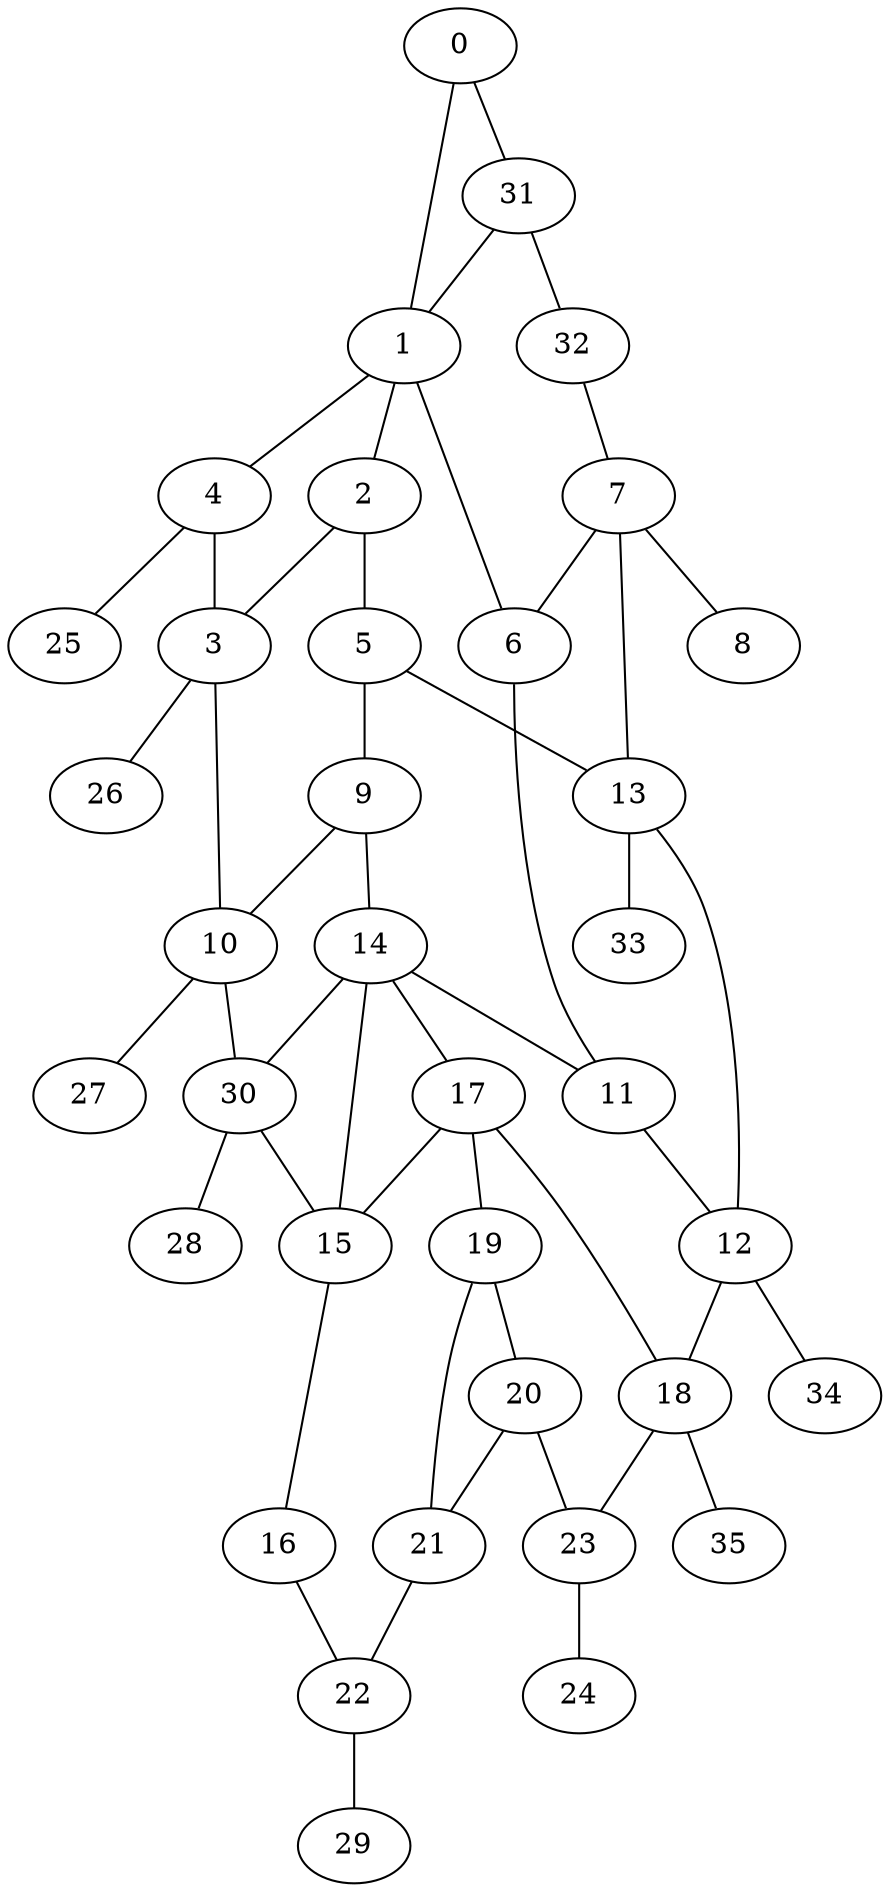 graph G {
0;
1;
2;
3;
4;
5;
6;
7;
8;
9;
10;
11;
12;
13;
14;
15;
16;
17;
18;
19;
20;
21;
22;
23;
24;
25;
26;
27;
28;
29;
30;
31;
32;
33;
34;
35;
0--31 ;
0--1 ;
1--2 ;
2--3 ;
4--3 ;
1--4 ;
1--6 ;
7--6 ;
7--8 ;
2--5 ;
5--9 ;
9--10 ;
9--14 ;
14--11 ;
11--12 ;
13--12 ;
5--13 ;
6--11 ;
14--15 ;
15--16 ;
14--17 ;
17--18 ;
12--18 ;
17--19 ;
19--20 ;
20--21 ;
21--22 ;
20--23 ;
23--24 ;
4--25 ;
3--26 ;
3--10 ;
10--27 ;
10--30 ;
14--30 ;
30--15 ;
30--28 ;
16--22 ;
22--29 ;
19--21 ;
18--23 ;
18--35 ;
12--34 ;
13--33 ;
7--13 ;
32--7 ;
31--32 ;
31--1 ;
17--15 ;
}
